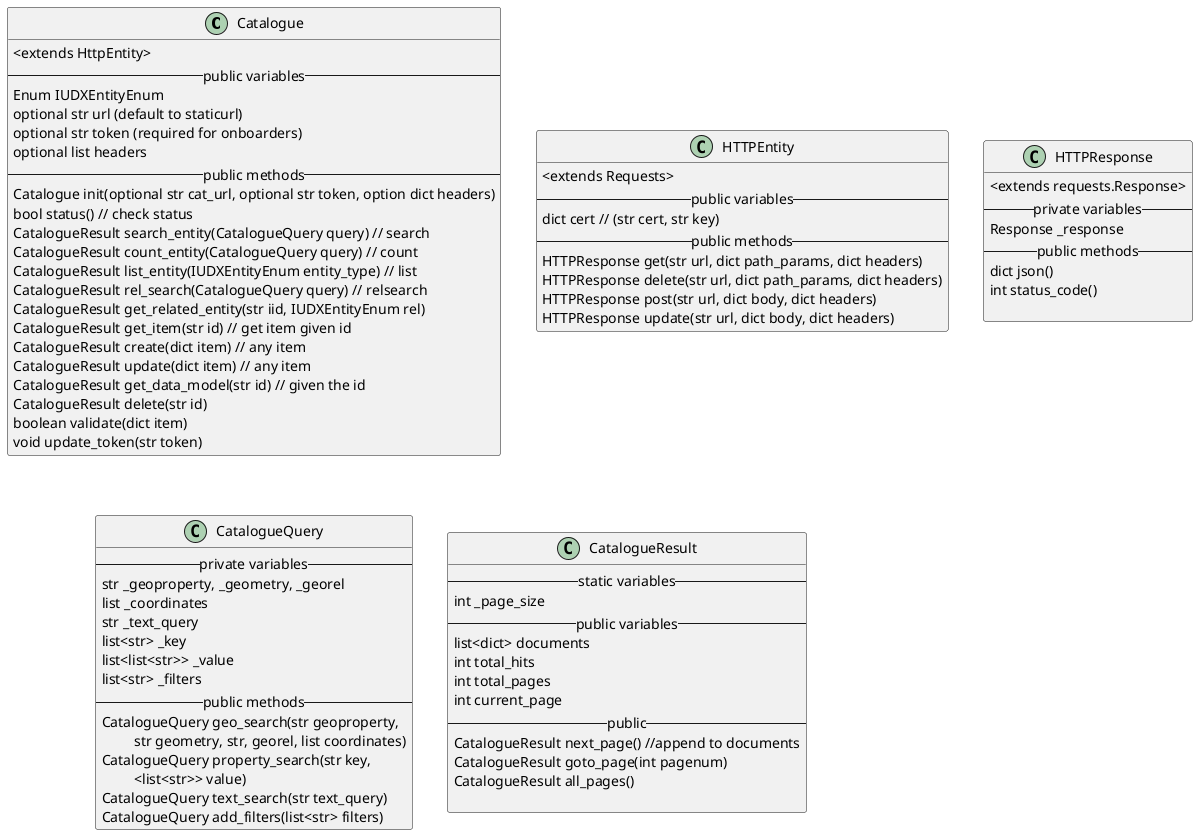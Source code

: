 @startuml
class Catalogue  {
    <extends HttpEntity>
  -- public variables --
  Enum IUDXEntityEnum
  optional str url (default to staticurl)
  optional str token (required for onboarders)
  optional list headers
  -- public methods --
  Catalogue init(optional str cat_url, optional str token, option dict headers)
  bool status() // check status
  CatalogueResult search_entity(CatalogueQuery query) // search
  CatalogueResult count_entity(CatalogueQuery query) // count
  CatalogueResult list_entity(IUDXEntityEnum entity_type) // list
  CatalogueResult rel_search(CatalogueQuery query) // relsearch
  CatalogueResult get_related_entity(str iid, IUDXEntityEnum rel)
  CatalogueResult get_item(str id) // get item given id
  CatalogueResult create(dict item) // any item
  CatalogueResult update(dict item) // any item
  CatalogueResult get_data_model(str id) // given the id
  CatalogueResult delete(str id)
  boolean validate(dict item)
  void update_token(str token)
}

class HTTPEntity  {
  <extends Requests>
  -- public variables --
  dict cert // (str cert, str key)
  -- public methods --
  HTTPResponse get(str url, dict path_params, dict headers)
  HTTPResponse delete(str url, dict path_params, dict headers)
  HTTPResponse post(str url, dict body, dict headers)
  HTTPResponse update(str url, dict body, dict headers)
}

class HTTPResponse {
  <extends requests.Response>
  -- private variables --
  Response _response
  -- public methods --
  dict json()
  int status_code()

}


class CatalogueQuery {
    -- private variables--
    str _geoproperty, _geometry, _georel
    list _coordinates
    str _text_query
    list<str> _key
    list<list<str>> _value
    list<str> _filters
    -- public methods --
    CatalogueQuery geo_search(str geoproperty,
        \t str geometry, str, georel, list coordinates)
    CatalogueQuery property_search(str key,
                        \t <list<str>> value)
    CatalogueQuery text_search(str text_query)
    CatalogueQuery add_filters(list<str> filters)
}


class CatalogueResult {
    -- static variables --
    int _page_size
    -- public variables --
    list<dict> documents
    int total_hits
    int total_pages
    int current_page
    -- public --
    CatalogueResult next_page() //append to documents
    CatalogueResult goto_page(int pagenum)
    CatalogueResult all_pages()

}



@enduml

